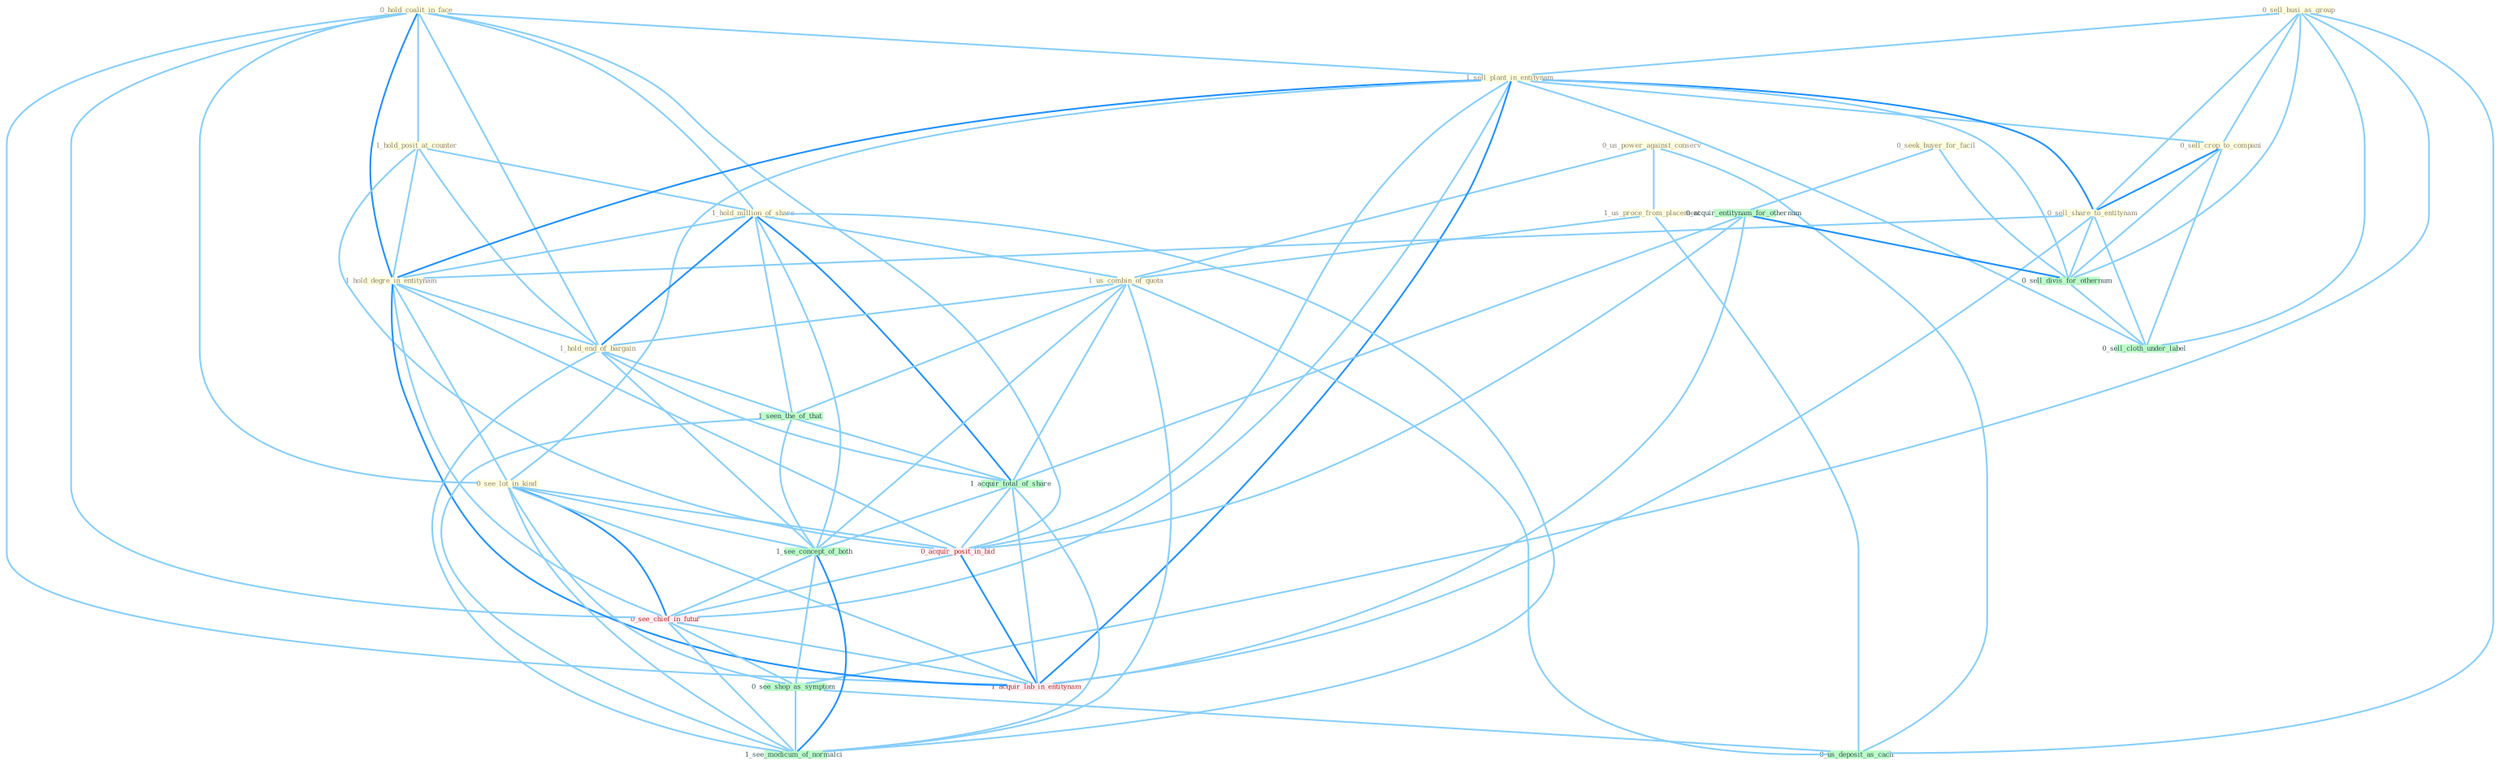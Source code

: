 Graph G{ 
    node
    [shape=polygon,style=filled,width=.5,height=.06,color="#BDFCC9",fixedsize=true,fontsize=4,
    fontcolor="#2f4f4f"];
    {node
    [color="#ffffe0", fontcolor="#8b7d6b"] "0_hold_coalit_in_face " "0_us_power_against_conserv " "0_sell_busi_as_group " "1_hold_posit_at_counter " "1_us_proce_from_placement " "1_sell_plant_in_entitynam " "0_sell_crop_to_compani " "0_sell_share_to_entitynam " "1_hold_million_of_share " "1_us_combin_of_quota " "1_hold_degre_in_entitynam " "1_hold_end_of_bargain " "0_see_lot_in_kind " "0_seek_buyer_for_facil "}
{node [color="#fff0f5", fontcolor="#b22222"] "0_acquir_posit_in_bid " "0_see_chief_in_futur " "1_acquir_lab_in_entitynam "}
edge [color="#B0E2FF"];

	"0_hold_coalit_in_face " -- "1_hold_posit_at_counter " [w="1", color="#87cefa" ];
	"0_hold_coalit_in_face " -- "1_sell_plant_in_entitynam " [w="1", color="#87cefa" ];
	"0_hold_coalit_in_face " -- "1_hold_million_of_share " [w="1", color="#87cefa" ];
	"0_hold_coalit_in_face " -- "1_hold_degre_in_entitynam " [w="2", color="#1e90ff" , len=0.8];
	"0_hold_coalit_in_face " -- "1_hold_end_of_bargain " [w="1", color="#87cefa" ];
	"0_hold_coalit_in_face " -- "0_see_lot_in_kind " [w="1", color="#87cefa" ];
	"0_hold_coalit_in_face " -- "0_acquir_posit_in_bid " [w="1", color="#87cefa" ];
	"0_hold_coalit_in_face " -- "0_see_chief_in_futur " [w="1", color="#87cefa" ];
	"0_hold_coalit_in_face " -- "1_acquir_lab_in_entitynam " [w="1", color="#87cefa" ];
	"0_us_power_against_conserv " -- "1_us_proce_from_placement " [w="1", color="#87cefa" ];
	"0_us_power_against_conserv " -- "1_us_combin_of_quota " [w="1", color="#87cefa" ];
	"0_us_power_against_conserv " -- "0_us_deposit_as_cach " [w="1", color="#87cefa" ];
	"0_sell_busi_as_group " -- "1_sell_plant_in_entitynam " [w="1", color="#87cefa" ];
	"0_sell_busi_as_group " -- "0_sell_crop_to_compani " [w="1", color="#87cefa" ];
	"0_sell_busi_as_group " -- "0_sell_share_to_entitynam " [w="1", color="#87cefa" ];
	"0_sell_busi_as_group " -- "0_sell_divis_for_othernum " [w="1", color="#87cefa" ];
	"0_sell_busi_as_group " -- "0_sell_cloth_under_label " [w="1", color="#87cefa" ];
	"0_sell_busi_as_group " -- "0_see_shop_as_symptom " [w="1", color="#87cefa" ];
	"0_sell_busi_as_group " -- "0_us_deposit_as_cach " [w="1", color="#87cefa" ];
	"1_hold_posit_at_counter " -- "1_hold_million_of_share " [w="1", color="#87cefa" ];
	"1_hold_posit_at_counter " -- "1_hold_degre_in_entitynam " [w="1", color="#87cefa" ];
	"1_hold_posit_at_counter " -- "1_hold_end_of_bargain " [w="1", color="#87cefa" ];
	"1_hold_posit_at_counter " -- "0_acquir_posit_in_bid " [w="1", color="#87cefa" ];
	"1_us_proce_from_placement " -- "1_us_combin_of_quota " [w="1", color="#87cefa" ];
	"1_us_proce_from_placement " -- "0_us_deposit_as_cach " [w="1", color="#87cefa" ];
	"1_sell_plant_in_entitynam " -- "0_sell_crop_to_compani " [w="1", color="#87cefa" ];
	"1_sell_plant_in_entitynam " -- "0_sell_share_to_entitynam " [w="2", color="#1e90ff" , len=0.8];
	"1_sell_plant_in_entitynam " -- "1_hold_degre_in_entitynam " [w="2", color="#1e90ff" , len=0.8];
	"1_sell_plant_in_entitynam " -- "0_see_lot_in_kind " [w="1", color="#87cefa" ];
	"1_sell_plant_in_entitynam " -- "0_sell_divis_for_othernum " [w="1", color="#87cefa" ];
	"1_sell_plant_in_entitynam " -- "0_sell_cloth_under_label " [w="1", color="#87cefa" ];
	"1_sell_plant_in_entitynam " -- "0_acquir_posit_in_bid " [w="1", color="#87cefa" ];
	"1_sell_plant_in_entitynam " -- "0_see_chief_in_futur " [w="1", color="#87cefa" ];
	"1_sell_plant_in_entitynam " -- "1_acquir_lab_in_entitynam " [w="2", color="#1e90ff" , len=0.8];
	"0_sell_crop_to_compani " -- "0_sell_share_to_entitynam " [w="2", color="#1e90ff" , len=0.8];
	"0_sell_crop_to_compani " -- "0_sell_divis_for_othernum " [w="1", color="#87cefa" ];
	"0_sell_crop_to_compani " -- "0_sell_cloth_under_label " [w="1", color="#87cefa" ];
	"0_sell_share_to_entitynam " -- "1_hold_degre_in_entitynam " [w="1", color="#87cefa" ];
	"0_sell_share_to_entitynam " -- "0_sell_divis_for_othernum " [w="1", color="#87cefa" ];
	"0_sell_share_to_entitynam " -- "0_sell_cloth_under_label " [w="1", color="#87cefa" ];
	"0_sell_share_to_entitynam " -- "1_acquir_lab_in_entitynam " [w="1", color="#87cefa" ];
	"1_hold_million_of_share " -- "1_us_combin_of_quota " [w="1", color="#87cefa" ];
	"1_hold_million_of_share " -- "1_hold_degre_in_entitynam " [w="1", color="#87cefa" ];
	"1_hold_million_of_share " -- "1_hold_end_of_bargain " [w="2", color="#1e90ff" , len=0.8];
	"1_hold_million_of_share " -- "1_seen_the_of_that " [w="1", color="#87cefa" ];
	"1_hold_million_of_share " -- "1_acquir_total_of_share " [w="2", color="#1e90ff" , len=0.8];
	"1_hold_million_of_share " -- "1_see_concept_of_both " [w="1", color="#87cefa" ];
	"1_hold_million_of_share " -- "1_see_modicum_of_normalci " [w="1", color="#87cefa" ];
	"1_us_combin_of_quota " -- "1_hold_end_of_bargain " [w="1", color="#87cefa" ];
	"1_us_combin_of_quota " -- "1_seen_the_of_that " [w="1", color="#87cefa" ];
	"1_us_combin_of_quota " -- "1_acquir_total_of_share " [w="1", color="#87cefa" ];
	"1_us_combin_of_quota " -- "1_see_concept_of_both " [w="1", color="#87cefa" ];
	"1_us_combin_of_quota " -- "0_us_deposit_as_cach " [w="1", color="#87cefa" ];
	"1_us_combin_of_quota " -- "1_see_modicum_of_normalci " [w="1", color="#87cefa" ];
	"1_hold_degre_in_entitynam " -- "1_hold_end_of_bargain " [w="1", color="#87cefa" ];
	"1_hold_degre_in_entitynam " -- "0_see_lot_in_kind " [w="1", color="#87cefa" ];
	"1_hold_degre_in_entitynam " -- "0_acquir_posit_in_bid " [w="1", color="#87cefa" ];
	"1_hold_degre_in_entitynam " -- "0_see_chief_in_futur " [w="1", color="#87cefa" ];
	"1_hold_degre_in_entitynam " -- "1_acquir_lab_in_entitynam " [w="2", color="#1e90ff" , len=0.8];
	"1_hold_end_of_bargain " -- "1_seen_the_of_that " [w="1", color="#87cefa" ];
	"1_hold_end_of_bargain " -- "1_acquir_total_of_share " [w="1", color="#87cefa" ];
	"1_hold_end_of_bargain " -- "1_see_concept_of_both " [w="1", color="#87cefa" ];
	"1_hold_end_of_bargain " -- "1_see_modicum_of_normalci " [w="1", color="#87cefa" ];
	"0_see_lot_in_kind " -- "0_acquir_posit_in_bid " [w="1", color="#87cefa" ];
	"0_see_lot_in_kind " -- "1_see_concept_of_both " [w="1", color="#87cefa" ];
	"0_see_lot_in_kind " -- "0_see_chief_in_futur " [w="2", color="#1e90ff" , len=0.8];
	"0_see_lot_in_kind " -- "0_see_shop_as_symptom " [w="1", color="#87cefa" ];
	"0_see_lot_in_kind " -- "1_acquir_lab_in_entitynam " [w="1", color="#87cefa" ];
	"0_see_lot_in_kind " -- "1_see_modicum_of_normalci " [w="1", color="#87cefa" ];
	"0_seek_buyer_for_facil " -- "0_acquir_entitynam_for_othernum " [w="1", color="#87cefa" ];
	"0_seek_buyer_for_facil " -- "0_sell_divis_for_othernum " [w="1", color="#87cefa" ];
	"0_acquir_entitynam_for_othernum " -- "0_sell_divis_for_othernum " [w="2", color="#1e90ff" , len=0.8];
	"0_acquir_entitynam_for_othernum " -- "1_acquir_total_of_share " [w="1", color="#87cefa" ];
	"0_acquir_entitynam_for_othernum " -- "0_acquir_posit_in_bid " [w="1", color="#87cefa" ];
	"0_acquir_entitynam_for_othernum " -- "1_acquir_lab_in_entitynam " [w="1", color="#87cefa" ];
	"1_seen_the_of_that " -- "1_acquir_total_of_share " [w="1", color="#87cefa" ];
	"1_seen_the_of_that " -- "1_see_concept_of_both " [w="1", color="#87cefa" ];
	"1_seen_the_of_that " -- "1_see_modicum_of_normalci " [w="1", color="#87cefa" ];
	"0_sell_divis_for_othernum " -- "0_sell_cloth_under_label " [w="1", color="#87cefa" ];
	"1_acquir_total_of_share " -- "0_acquir_posit_in_bid " [w="1", color="#87cefa" ];
	"1_acquir_total_of_share " -- "1_see_concept_of_both " [w="1", color="#87cefa" ];
	"1_acquir_total_of_share " -- "1_acquir_lab_in_entitynam " [w="1", color="#87cefa" ];
	"1_acquir_total_of_share " -- "1_see_modicum_of_normalci " [w="1", color="#87cefa" ];
	"0_acquir_posit_in_bid " -- "0_see_chief_in_futur " [w="1", color="#87cefa" ];
	"0_acquir_posit_in_bid " -- "1_acquir_lab_in_entitynam " [w="2", color="#1e90ff" , len=0.8];
	"1_see_concept_of_both " -- "0_see_chief_in_futur " [w="1", color="#87cefa" ];
	"1_see_concept_of_both " -- "0_see_shop_as_symptom " [w="1", color="#87cefa" ];
	"1_see_concept_of_both " -- "1_see_modicum_of_normalci " [w="2", color="#1e90ff" , len=0.8];
	"0_see_chief_in_futur " -- "0_see_shop_as_symptom " [w="1", color="#87cefa" ];
	"0_see_chief_in_futur " -- "1_acquir_lab_in_entitynam " [w="1", color="#87cefa" ];
	"0_see_chief_in_futur " -- "1_see_modicum_of_normalci " [w="1", color="#87cefa" ];
	"0_see_shop_as_symptom " -- "0_us_deposit_as_cach " [w="1", color="#87cefa" ];
	"0_see_shop_as_symptom " -- "1_see_modicum_of_normalci " [w="1", color="#87cefa" ];
}